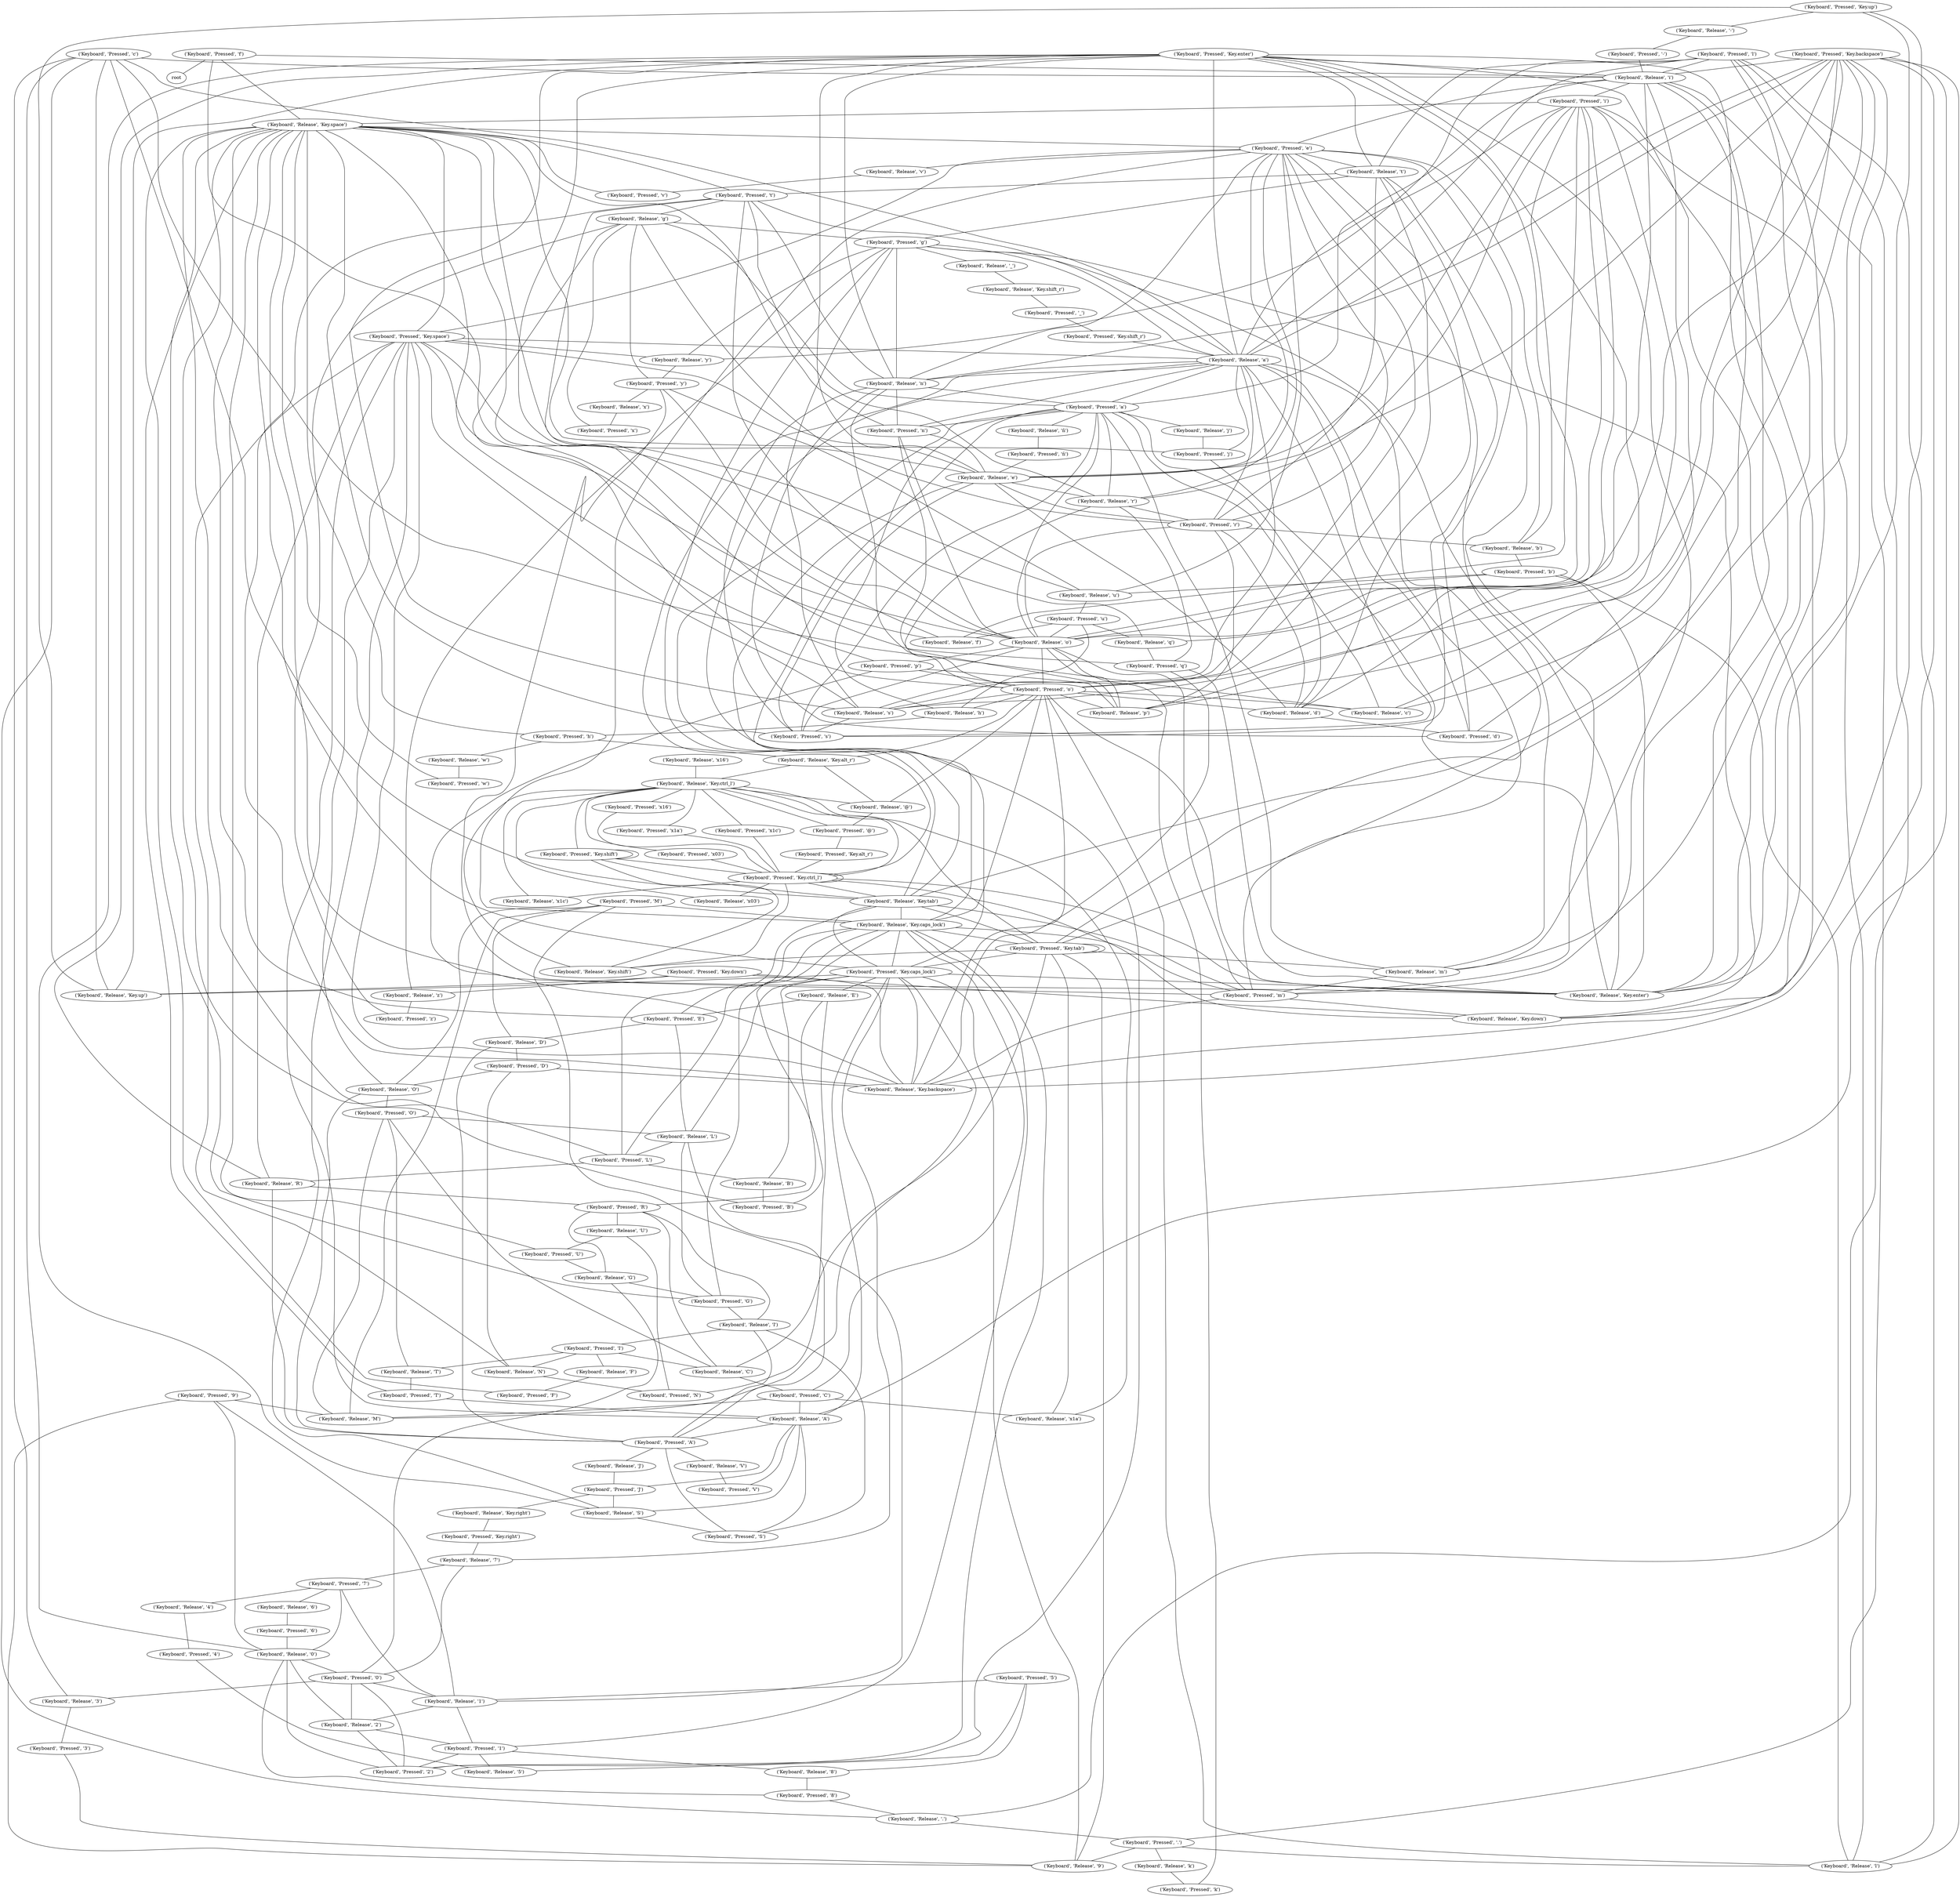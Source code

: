 graph {
	root
	"('Keyboard', 'Pressed', 'f')"
	"('Keyboard', 'Pressed', 'f')" -- root
	"('Keyboard', 'Pressed', 'f')" -- "('Keyboard', 'Release', 'i')"
	"('Keyboard', 'Pressed', 'f')" -- "('Keyboard', 'Release', 'Key.space')"
	"('Keyboard', 'Release', 'f')"
	"('Keyboard', 'Release', 'f')" -- "('Keyboard', 'Pressed', 'f')"
	"('Keyboard', 'Pressed', 'Key.enter')"
	"('Keyboard', 'Pressed', 'Key.enter')" -- "('Keyboard', 'Release', 'f')"
	"('Keyboard', 'Pressed', 'Key.enter')" -- "('Keyboard', 'Release', 'Key.enter')"
	"('Keyboard', 'Pressed', 'Key.enter')" -- "('Keyboard', 'Release', 'e')"
	"('Keyboard', 'Pressed', 'Key.enter')" -- "('Keyboard', 'Release', 'i')"
	"('Keyboard', 'Pressed', 'Key.enter')" -- "('Keyboard', 'Release', 'o')"
	"('Keyboard', 'Pressed', 'Key.enter')" -- "('Keyboard', 'Release', 't')"
	"('Keyboard', 'Pressed', 'Key.enter')" -- "('Keyboard', 'Release', 'R')"
	"('Keyboard', 'Pressed', 'Key.enter')" -- "('Keyboard', 'Release', 'S')"
	"('Keyboard', 'Pressed', 'Key.enter')" -- "('Keyboard', 'Release', 'm')"
	"('Keyboard', 'Pressed', 'Key.enter')" -- "('Keyboard', 'Release', 'a')"
	"('Keyboard', 'Pressed', 'Key.enter')" -- "('Keyboard', 'Release', 's')"
	"('Keyboard', 'Pressed', 'Key.enter')" -- "('Keyboard', 'Release', 'n')"
	"('Keyboard', 'Pressed', 'Key.enter')" -- "('Keyboard', 'Release', 'd')"
	"('Keyboard', 'Pressed', 'Key.enter')" -- "('Keyboard', 'Release', 'Key.down')"
	"('Keyboard', 'Pressed', 'Key.enter')" -- "('Keyboard', 'Release', 'Key.up')"
	"('Keyboard', 'Release', 'Key.enter')"
	"('Keyboard', 'Pressed', 'b')"
	"('Keyboard', 'Pressed', 'b')" -- "('Keyboard', 'Release', 'Key.enter')"
	"('Keyboard', 'Pressed', 'b')" -- "('Keyboard', 'Release', 'o')"
	"('Keyboard', 'Pressed', 'b')" -- "('Keyboard', 'Release', 'u')"
	"('Keyboard', 'Pressed', 'b')" -- "('Keyboard', 'Release', 'l')"
	"('Keyboard', 'Release', 'b')"
	"('Keyboard', 'Release', 'b')" -- "('Keyboard', 'Pressed', 'b')"
	"('Keyboard', 'Pressed', 'e')"
	"('Keyboard', 'Pressed', 'e')" -- "('Keyboard', 'Release', 'b')"
	"('Keyboard', 'Pressed', 'e')" -- "('Keyboard', 'Release', 'i')"
	"('Keyboard', 'Pressed', 'e')" -- "('Keyboard', 'Release', 'u')"
	"('Keyboard', 'Pressed', 'e')" -- "('Keyboard', 'Release', 't')"
	"('Keyboard', 'Pressed', 'e')" -- "('Keyboard', 'Pressed', 'Key.space')"
	"('Keyboard', 'Pressed', 'e')" -- "('Keyboard', 'Release', 'Key.caps_lock')"
	"('Keyboard', 'Pressed', 'e')" -- "('Keyboard', 'Release', 'm')"
	"('Keyboard', 'Pressed', 'e')" -- "('Keyboard', 'Pressed', 'r')"
	"('Keyboard', 'Pressed', 'e')" -- "('Keyboard', 'Release', 's')"
	"('Keyboard', 'Pressed', 'e')" -- "('Keyboard', 'Release', 'n')"
	"('Keyboard', 'Pressed', 'e')" -- "('Keyboard', 'Pressed', 'd')"
	"('Keyboard', 'Pressed', 'e')" -- "('Keyboard', 'Release', 'v')"
	"('Keyboard', 'Release', 'e')"
	"('Keyboard', 'Release', 'e')" -- "('Keyboard', 'Pressed', 'e')"
	"('Keyboard', 'Release', 'e')" -- "('Keyboard', 'Release', 'Key.space')"
	"('Keyboard', 'Release', 'e')" -- "('Keyboard', 'Pressed', 'r')"
	"('Keyboard', 'Release', 'e')" -- "('Keyboard', 'Release', 'r')"
	"('Keyboard', 'Release', 'e')" -- "('Keyboard', 'Release', 'd')"
	"('Keyboard', 'Pressed', 'i')"
	"('Keyboard', 'Pressed', 'i')" -- "('Keyboard', 'Release', 'f')"
	"('Keyboard', 'Pressed', 'i')" -- "('Keyboard', 'Release', 'b')"
	"('Keyboard', 'Pressed', 'i')" -- "('Keyboard', 'Release', 'e')"
	"('Keyboard', 'Pressed', 'i')" -- "('Keyboard', 'Release', 'o')"
	"('Keyboard', 'Pressed', 'i')" -- "('Keyboard', 'Release', 'Key.space')"
	"('Keyboard', 'Pressed', 'i')" -- "('Keyboard', 'Release', 'r')"
	"('Keyboard', 'Pressed', 'i')" -- "('Keyboard', 'Release', 'a')"
	"('Keyboard', 'Pressed', 'i')" -- "('Keyboard', 'Release', 'Key.backspace')"
	"('Keyboard', 'Pressed', 'i')" -- "('Keyboard', 'Release', 'p')"
	"('Keyboard', 'Pressed', 'i')" -- "('Keyboard', 'Release', 'c')"
	"('Keyboard', 'Pressed', 'i')" -- "('Keyboard', 'Release', 'l')"
	"('Keyboard', 'Release', 'i')"
	"('Keyboard', 'Release', 'i')" -- "('Keyboard', 'Pressed', 'i')"
	"('Keyboard', 'Pressed', 'o')"
	"('Keyboard', 'Pressed', 'o')" -- "('Keyboard', 'Release', 'Key.enter')"
	"('Keyboard', 'Pressed', 'o')" -- "('Keyboard', 'Release', 'i')"
	"('Keyboard', 'Pressed', 'o')" -- "('Keyboard', 'Release', 'o')"
	"('Keyboard', 'Pressed', 'o')" -- "('Keyboard', 'Release', 't')"
	"('Keyboard', 'Pressed', 'o')" -- "('Keyboard', 'Release', 'Key.caps_lock')"
	"('Keyboard', 'Pressed', 'o')" -- "('Keyboard', 'Release', 'h')"
	"('Keyboard', 'Pressed', 'o')" -- "('Keyboard', 'Release', 'r')"
	"('Keyboard', 'Pressed', 'o')" -- "('Keyboard', 'Release', 's')"
	"('Keyboard', 'Pressed', 'o')" -- "('Keyboard', 'Release', 'Key.backspace')"
	"('Keyboard', 'Pressed', 'o')" -- "('Keyboard', 'Release', 'n')"
	"('Keyboard', 'Pressed', 'o')" -- "('Keyboard', 'Release', 'd')"
	"('Keyboard', 'Pressed', 'o')" -- "('Keyboard', 'Release', 'g')"
	"('Keyboard', 'Pressed', 'o')" -- "('Keyboard', 'Release', 'p')"
	"('Keyboard', 'Pressed', 'o')" -- "('Keyboard', 'Release', 'c')"
	"('Keyboard', 'Pressed', 'o')" -- "('Keyboard', 'Release', 'l')"
	"('Keyboard', 'Pressed', 'o')" -- "('Keyboard', 'Release', '@')"
	"('Keyboard', 'Pressed', 'o')" -- "('Keyboard', 'Release', 'Key.alt_r')"
	"('Keyboard', 'Release', 'o')"
	"('Keyboard', 'Release', 'o')" -- "('Keyboard', 'Pressed', 'p')"
	"('Keyboard', 'Pressed', 'u')"
	"('Keyboard', 'Pressed', 'u')" -- "('Keyboard', 'Release', 'f')"
	"('Keyboard', 'Pressed', 'u')" -- "('Keyboard', 'Release', 'o')"
	"('Keyboard', 'Pressed', 'u')" -- "('Keyboard', 'Release', 'h')"
	"('Keyboard', 'Pressed', 'u')" -- "('Keyboard', 'Release', 'q')"
	"('Keyboard', 'Release', 'u')"
	"('Keyboard', 'Release', 'u')" -- "('Keyboard', 'Pressed', 'u')"
	"('Keyboard', 'Pressed', 't')"
	"('Keyboard', 'Pressed', 't')" -- "('Keyboard', 'Release', 'o')"
	"('Keyboard', 'Pressed', 't')" -- "('Keyboard', 'Release', 'u')"
	"('Keyboard', 'Pressed', 't')" -- "('Keyboard', 'Release', 'Key.space')"
	"('Keyboard', 'Pressed', 't')" -- "('Keyboard', 'Release', 'r')"
	"('Keyboard', 'Pressed', 't')" -- "('Keyboard', 'Release', 'a')"
	"('Keyboard', 'Pressed', 't')" -- "('Keyboard', 'Release', 'Key.backspace')"
	"('Keyboard', 'Pressed', 't')" -- "('Keyboard', 'Release', 'n')"
	"('Keyboard', 'Pressed', 't')" -- "('Keyboard', 'Release', 'g')"
	"('Keyboard', 'Release', 't')"
	"('Keyboard', 'Release', 't')" -- "('Keyboard', 'Pressed', 't')"
	"('Keyboard', 'Pressed', 'y')"
	"('Keyboard', 'Pressed', 'y')" -- "('Keyboard', 'Release', 'Key.enter')"
	"('Keyboard', 'Pressed', 'y')" -- "('Keyboard', 'Release', 'o')"
	"('Keyboard', 'Pressed', 'y')" -- "('Keyboard', 'Release', 'u')"
	"('Keyboard', 'Pressed', 'y')" -- "('Keyboard', 'Release', 'g')"
	"('Keyboard', 'Pressed', 'y')" -- "('Keyboard', 'Release', 'x')"
	"('Keyboard', 'Release', 'y')"
	"('Keyboard', 'Release', 'y')" -- "('Keyboard', 'Pressed', 'y')"
	"('Keyboard', 'Pressed', 'Key.space')"
	"('Keyboard', 'Pressed', 'Key.space')" -- "('Keyboard', 'Release', 'e')"
	"('Keyboard', 'Pressed', 'Key.space')" -- "('Keyboard', 'Release', 'o')"
	"('Keyboard', 'Pressed', 'Key.space')" -- "('Keyboard', 'Release', 'y')"
	"('Keyboard', 'Pressed', 'Key.space')" -- "('Keyboard', 'Release', 'R')"
	"('Keyboard', 'Pressed', 'Key.space')" -- "('Keyboard', 'Release', 'A')"
	"('Keyboard', 'Pressed', 'Key.space')" -- "('Keyboard', 'Release', 'S')"
	"('Keyboard', 'Pressed', 'Key.space')" -- "('Keyboard', 'Release', 'a')"
	"('Keyboard', 'Pressed', 'Key.space')" -- "('Keyboard', 'Release', 's')"
	"('Keyboard', 'Pressed', 'Key.space')" -- "('Keyboard', 'Release', 'Key.backspace')"
	"('Keyboard', 'Pressed', 'Key.space')" -- "('Keyboard', 'Release', 'q')"
	"('Keyboard', 'Pressed', 'Key.space')" -- "('Keyboard', 'Release', 'O')"
	"('Keyboard', 'Pressed', 'Key.space')" -- "('Keyboard', 'Release', 'N')"
	"('Keyboard', 'Release', 'Key.space')"
	"('Keyboard', 'Release', 'Key.space')" -- "('Keyboard', 'Pressed', 'e')"
	"('Keyboard', 'Release', 'Key.space')" -- "('Keyboard', 'Pressed', 'Key.space')"
	"('Keyboard', 'Pressed', 'Key.caps_lock')"
	"('Keyboard', 'Pressed', 'Key.caps_lock')" -- "('Keyboard', 'Release', 'Key.enter')"
	"('Keyboard', 'Pressed', 'Key.caps_lock')" -- "('Keyboard', 'Release', 'e')"
	"('Keyboard', 'Pressed', 'Key.caps_lock')" -- "('Keyboard', 'Release', 'Key.space')"
	"('Keyboard', 'Pressed', 'Key.caps_lock')" -- "('Keyboard', 'Release', 'Key.caps_lock')"
	"('Keyboard', 'Pressed', 'Key.caps_lock')" -- "('Keyboard', 'Release', 'A')"
	"('Keyboard', 'Pressed', 'Key.caps_lock')" -- "('Keyboard', 'Release', 'Key.backspace')"
	"('Keyboard', 'Pressed', 'Key.caps_lock')" -- "('Keyboard', 'Release', 'M')"
	"('Keyboard', 'Pressed', 'Key.caps_lock')" -- "('Keyboard', 'Release', 'L')"
	"('Keyboard', 'Pressed', 'Key.caps_lock')" -- "('Keyboard', 'Release', '9')"
	"('Keyboard', 'Pressed', 'Key.caps_lock')" -- "('Keyboard', 'Release', 'Key.tab')"
	"('Keyboard', 'Pressed', 'Key.caps_lock')" -- "('Keyboard', 'Release', 'Key.up')"
	"('Keyboard', 'Pressed', 'Key.caps_lock')" -- "('Keyboard', 'Release', 'B')"
	"('Keyboard', 'Pressed', 'Key.caps_lock')" -- "('Keyboard', 'Release', '7')"
	"('Keyboard', 'Pressed', 'Key.caps_lock')" -- "('Keyboard', 'Release', 'E')"
	"('Keyboard', 'Release', 'Key.caps_lock')"
	"('Keyboard', 'Release', 'Key.caps_lock')" -- "('Keyboard', 'Pressed', 'Key.tab')"
	"('Keyboard', 'Pressed', 'G')"
	"('Keyboard', 'Pressed', 'G')" -- "('Keyboard', 'Release', 'Key.space')"
	"('Keyboard', 'Pressed', 'G')" -- "('Keyboard', 'Release', 'Key.caps_lock')"
	"('Keyboard', 'Pressed', 'G')" -- "('Keyboard', 'Release', 'I')"
	"('Keyboard', 'Pressed', 'G')" -- "('Keyboard', 'Release', 'L')"
	"('Keyboard', 'Release', 'G')"
	"('Keyboard', 'Release', 'G')" -- "('Keyboard', 'Pressed', 'G')"
	"('Keyboard', 'Pressed', 'R')"
	"('Keyboard', 'Pressed', 'R')" -- "('Keyboard', 'Release', 'G')"
	"('Keyboard', 'Pressed', 'R')" -- "('Keyboard', 'Release', 'I')"
	"('Keyboard', 'Pressed', 'R')" -- "('Keyboard', 'Release', 'C')"
	"('Keyboard', 'Pressed', 'R')" -- "('Keyboard', 'Release', 'E')"
	"('Keyboard', 'Pressed', 'R')" -- "('Keyboard', 'Release', 'U')"
	"('Keyboard', 'Release', 'R')"
	"('Keyboard', 'Release', 'R')" -- "('Keyboard', 'Pressed', 'R')"
	"('Keyboard', 'Pressed', 'A')"
	"('Keyboard', 'Pressed', 'A')" -- "('Keyboard', 'Release', 'R')"
	"('Keyboard', 'Pressed', 'A')" -- "('Keyboard', 'Release', 'I')"
	"('Keyboard', 'Pressed', 'A')" -- "('Keyboard', 'Release', 'J')"
	"('Keyboard', 'Pressed', 'A')" -- "('Keyboard', 'Release', 'L')"
	"('Keyboard', 'Pressed', 'A')" -- "('Keyboard', 'Release', 'O')"
	"('Keyboard', 'Pressed', 'A')" -- "('Keyboard', 'Release', 'D')"
	"('Keyboard', 'Pressed', 'A')" -- "('Keyboard', 'Release', 'V')"
	"('Keyboard', 'Release', 'A')"
	"('Keyboard', 'Release', 'A')" -- "('Keyboard', 'Pressed', 'A')"
	"('Keyboard', 'Release', 'A')" -- "('Keyboard', 'Pressed', 'S')"
	"('Keyboard', 'Pressed', 'T')"
	"('Keyboard', 'Pressed', 'T')" -- "('Keyboard', 'Release', 'Key.space')"
	"('Keyboard', 'Pressed', 'T')" -- "('Keyboard', 'Release', 'A')"
	"('Keyboard', 'Release', 'T')"
	"('Keyboard', 'Release', 'T')" -- "('Keyboard', 'Pressed', 'T')"
	"('Keyboard', 'Pressed', 'I')"
	"('Keyboard', 'Pressed', 'I')" -- "('Keyboard', 'Release', 'T')"
	"('Keyboard', 'Pressed', 'I')" -- "('Keyboard', 'Release', 'C')"
	"('Keyboard', 'Pressed', 'I')" -- "('Keyboard', 'Release', 'N')"
	"('Keyboard', 'Pressed', 'I')" -- "('Keyboard', 'Release', 'F')"
	"('Keyboard', 'Release', 'I')"
	"('Keyboard', 'Release', 'I')" -- "('Keyboard', 'Pressed', 'I')"
	"('Keyboard', 'Pressed', 'S')"
	"('Keyboard', 'Pressed', 'S')" -- "('Keyboard', 'Pressed', 'A')"
	"('Keyboard', 'Pressed', 'S')" -- "('Keyboard', 'Release', 'I')"
	"('Keyboard', 'Release', 'S')"
	"('Keyboard', 'Release', 'S')" -- "('Keyboard', 'Release', 'A')"
	"('Keyboard', 'Release', 'S')" -- "('Keyboard', 'Pressed', 'S')"
	"('Keyboard', 'Pressed', 'J')"
	"('Keyboard', 'Pressed', 'J')" -- "('Keyboard', 'Release', 'A')"
	"('Keyboard', 'Pressed', 'J')" -- "('Keyboard', 'Release', 'S')"
	"('Keyboard', 'Pressed', 'J')" -- "('Keyboard', 'Release', 'Key.right')"
	"('Keyboard', 'Release', 'J')"
	"('Keyboard', 'Release', 'J')" -- "('Keyboard', 'Pressed', 'J')"
	"('Keyboard', 'Pressed', 'C')"
	"('Keyboard', 'Pressed', 'C')" -- "('Keyboard', 'Release', 'Key.caps_lock')"
	"('Keyboard', 'Pressed', 'C')" -- "('Keyboard', 'Release', 'A')"
	"('Keyboard', 'Pressed', 'C')" -- "('Keyboard', 'Release', 'M')"
	"('Keyboard', 'Pressed', 'C')" -- "('Keyboard', 'Release', '\x1a')"
	"('Keyboard', 'Release', 'C')"
	"('Keyboard', 'Release', 'C')" -- "('Keyboard', 'Pressed', 'C')"
	"('Keyboard', 'Pressed', 'm')"
	"('Keyboard', 'Pressed', 'm')" -- "('Keyboard', 'Release', 'i')"
	"('Keyboard', 'Pressed', 'm')" -- "('Keyboard', 'Release', 'o')"
	"('Keyboard', 'Pressed', 'm')" -- "('Keyboard', 'Release', 't')"
	"('Keyboard', 'Pressed', 'm')" -- "('Keyboard', 'Release', 'Key.space')"
	"('Keyboard', 'Pressed', 'm')" -- "('Keyboard', 'Release', 'Key.caps_lock')"
	"('Keyboard', 'Pressed', 'm')" -- "('Keyboard', 'Release', 'a')"
	"('Keyboard', 'Pressed', 'm')" -- "('Keyboard', 'Release', 'Key.backspace')"
	"('Keyboard', 'Pressed', 'm')" -- "('Keyboard', 'Release', 'Key.tab')"
	"('Keyboard', 'Pressed', 'm')" -- "('Keyboard', 'Release', 'Key.down')"
	"('Keyboard', 'Release', 'm')"
	"('Keyboard', 'Release', 'm')" -- "('Keyboard', 'Pressed', 'm')"
	"('Keyboard', 'Pressed', 'h')"
	"('Keyboard', 'Pressed', 'h')" -- "('Keyboard', 'Release', 'Key.space')"
	"('Keyboard', 'Pressed', 'h')" -- "('Keyboard', 'Release', 'w')"
	"('Keyboard', 'Pressed', 'h')" -- "('Keyboard', 'Release', 'Key.alt_r')"
	"('Keyboard', 'Release', 'h')"
	"('Keyboard', 'Release', 'h')" -- "('Keyboard', 'Pressed', 'h')"
	"('Keyboard', 'Pressed', 'r')"
	"('Keyboard', 'Pressed', 'r')" -- "('Keyboard', 'Release', 'b')"
	"('Keyboard', 'Pressed', 'r')" -- "('Keyboard', 'Release', 'o')"
	"('Keyboard', 'Pressed', 'r')" -- "('Keyboard', 'Release', 't')"
	"('Keyboard', 'Pressed', 'r')" -- "('Keyboard', 'Release', 'a')"
	"('Keyboard', 'Pressed', 'r')" -- "('Keyboard', 'Release', 'd')"
	"('Keyboard', 'Pressed', 'r')" -- "('Keyboard', 'Release', 'g')"
	"('Keyboard', 'Pressed', 'r')" -- "('Keyboard', 'Release', 'p')"
	"('Keyboard', 'Release', 'r')"
	"('Keyboard', 'Release', 'r')" -- "('Keyboard', 'Pressed', 'e')"
	"('Keyboard', 'Release', 'r')" -- "('Keyboard', 'Pressed', 'r')"
	"('Keyboard', 'Pressed', 'a')"
	"('Keyboard', 'Pressed', 'a')" -- "('Keyboard', 'Release', 'i')"
	"('Keyboard', 'Pressed', 'a')" -- "('Keyboard', 'Release', 'o')"
	"('Keyboard', 'Pressed', 'a')" -- "('Keyboard', 'Release', 'Key.caps_lock')"
	"('Keyboard', 'Pressed', 'a')" -- "('Keyboard', 'Release', 'm')"
	"('Keyboard', 'Pressed', 'a')" -- "('Keyboard', 'Release', 'h')"
	"('Keyboard', 'Pressed', 'a')" -- "('Keyboard', 'Release', 'r')"
	"('Keyboard', 'Pressed', 'a')" -- "('Keyboard', 'Pressed', 'n')"
	"('Keyboard', 'Pressed', 'a')" -- "('Keyboard', 'Release', 'd')"
	"('Keyboard', 'Pressed', 'a')" -- "('Keyboard', 'Release', 'g')"
	"('Keyboard', 'Pressed', 'a')" -- "('Keyboard', 'Release', 'j')"
	"('Keyboard', 'Pressed', 'a')" -- "('Keyboard', 'Release', 'c')"
	"('Keyboard', 'Pressed', 'a')" -- "('Keyboard', 'Release', 'Key.tab')"
	"('Keyboard', 'Pressed', 'a')" -- "('Keyboard', 'Release', 'ñ')"
	"('Keyboard', 'Pressed', 's')"
	"('Keyboard', 'Pressed', 's')" -- "('Keyboard', 'Release', 'e')"
	"('Keyboard', 'Pressed', 's')" -- "('Keyboard', 'Release', 'o')"
	"('Keyboard', 'Pressed', 's')" -- "('Keyboard', 'Release', 't')"
	"('Keyboard', 'Pressed', 's')" -- "('Keyboard', 'Release', 'Key.space')"
	"('Keyboard', 'Pressed', 's')" -- "('Keyboard', 'Pressed', 'a')"
	"('Keyboard', 'Pressed', 's')" -- "('Keyboard', 'Release', 'a')"
	"('Keyboard', 'Pressed', 's')" -- "('Keyboard', 'Release', 'n')"
	"('Keyboard', 'Release', 'a')"
	"('Keyboard', 'Release', 'a')" -- "('Keyboard', 'Pressed', 'a')"
	"('Keyboard', 'Release', 'a')" -- "('Keyboard', 'Release', 'n')"
	"('Keyboard', 'Release', 's')"
	"('Keyboard', 'Release', 's')" -- "('Keyboard', 'Pressed', 's')"
	"('Keyboard', 'Release', 's')" -- "('Keyboard', 'Release', 'a')"
	"('Keyboard', 'Pressed', 'Key.backspace')"
	"('Keyboard', 'Pressed', 'Key.backspace')" -- "('Keyboard', 'Release', 'Key.enter')"
	"('Keyboard', 'Pressed', 'Key.backspace')" -- "('Keyboard', 'Release', 'e')"
	"('Keyboard', 'Pressed', 'Key.backspace')" -- "('Keyboard', 'Release', 'i')"
	"('Keyboard', 'Pressed', 'Key.backspace')" -- "('Keyboard', 'Release', 'A')"
	"('Keyboard', 'Pressed', 'Key.backspace')" -- "('Keyboard', 'Release', 'm')"
	"('Keyboard', 'Pressed', 'Key.backspace')" -- "('Keyboard', 'Release', 'a')"
	"('Keyboard', 'Pressed', 'Key.backspace')" -- "('Keyboard', 'Release', 's')"
	"('Keyboard', 'Pressed', 'Key.backspace')" -- "('Keyboard', 'Release', 'Key.backspace')"
	"('Keyboard', 'Pressed', 'Key.backspace')" -- "('Keyboard', 'Release', 'n')"
	"('Keyboard', 'Pressed', 'Key.backspace')" -- "('Keyboard', 'Release', 'q')"
	"('Keyboard', 'Pressed', 'Key.backspace')" -- "('Keyboard', 'Release', 'p')"
	"('Keyboard', 'Pressed', 'Key.backspace')" -- "('Keyboard', 'Release', 'c')"
	"('Keyboard', 'Pressed', 'Key.backspace')" -- "('Keyboard', 'Release', 'l')"
	"('Keyboard', 'Release', 'Key.backspace')"
	"('Keyboard', 'Pressed', 'n')"
	"('Keyboard', 'Pressed', 'n')" -- "('Keyboard', 'Release', 'e')"
	"('Keyboard', 'Pressed', 'n')" -- "('Keyboard', 'Release', 'o')"
	"('Keyboard', 'Pressed', 'n')" -- "('Keyboard', 'Release', 'Key.space')"
	"('Keyboard', 'Pressed', 'n')" -- "('Keyboard', 'Release', 'a')"
	"('Keyboard', 'Pressed', 'n')" -- "('Keyboard', 'Release', 'p')"
	"('Keyboard', 'Release', 'n')"
	"('Keyboard', 'Release', 'n')" -- "('Keyboard', 'Pressed', 'a')"
	"('Keyboard', 'Release', 'n')" -- "('Keyboard', 'Pressed', 'n')"
	"('Keyboard', 'Pressed', 'd')"
	"('Keyboard', 'Pressed', 'd')" -- "('Keyboard', 'Release', 'i')"
	"('Keyboard', 'Pressed', 'd')" -- "('Keyboard', 'Release', 'a')"
	"('Keyboard', 'Pressed', 'd')" -- "('Keyboard', 'Release', 'n')"
	"('Keyboard', 'Release', 'd')"
	"('Keyboard', 'Release', 'd')" -- "('Keyboard', 'Pressed', 'e')"
	"('Keyboard', 'Release', 'd')" -- "('Keyboard', 'Pressed', 'd')"
	"('Keyboard', 'Pressed', 'w')"
	"('Keyboard', 'Pressed', 'w')" -- "('Keyboard', 'Release', 'Key.space')"
	"('Keyboard', 'Release', 'w')"
	"('Keyboard', 'Release', 'w')" -- "('Keyboard', 'Pressed', 'w')"
	"('Keyboard', 'Pressed', 'q')"
	"('Keyboard', 'Pressed', 'q')" -- "('Keyboard', 'Release', 'Key.enter')"
	"('Keyboard', 'Pressed', 'q')" -- "('Keyboard', 'Release', 'Key.space')"
	"('Keyboard', 'Pressed', 'q')" -- "('Keyboard', 'Release', 'r')"
	"('Keyboard', 'Pressed', 'q')" -- "('Keyboard', 'Release', 'Key.backspace')"
	"('Keyboard', 'Release', 'q')"
	"('Keyboard', 'Release', 'q')" -- "('Keyboard', 'Pressed', 'q')"
	"('Keyboard', 'Pressed', 'v')"
	"('Keyboard', 'Pressed', 'v')" -- "('Keyboard', 'Release', 'Key.space')"
	"('Keyboard', 'Release', 'v')"
	"('Keyboard', 'Release', 'v')" -- "('Keyboard', 'Pressed', 'v')"
	"('Keyboard', 'Pressed', 'g')"
	"('Keyboard', 'Pressed', 'g')" -- "('Keyboard', 'Release', 'Key.enter')"
	"('Keyboard', 'Pressed', 'g')" -- "('Keyboard', 'Release', 't')"
	"('Keyboard', 'Pressed', 'g')" -- "('Keyboard', 'Release', 'y')"
	"('Keyboard', 'Pressed', 'g')" -- "('Keyboard', 'Release', 'a')"
	"('Keyboard', 'Pressed', 'g')" -- "('Keyboard', 'Release', 's')"
	"('Keyboard', 'Pressed', 'g')" -- "('Keyboard', 'Release', 'n')"
	"('Keyboard', 'Pressed', 'g')" -- "('Keyboard', 'Release', '_')"
	"('Keyboard', 'Pressed', 'g')" -- "('Keyboard', 'Release', 'Key.tab')"
	"('Keyboard', 'Pressed', 'g')" -- "('Keyboard', 'Release', 'Key.down')"
	"('Keyboard', 'Pressed', 'g')" -- "('Keyboard', 'Release', 'z')"
	"('Keyboard', 'Release', 'g')"
	"('Keyboard', 'Release', 'g')" -- "('Keyboard', 'Pressed', 'g')"
	"('Keyboard', 'Pressed', 'j')"
	"('Keyboard', 'Pressed', 'j')" -- "('Keyboard', 'Release', 'Key.enter')"
	"('Keyboard', 'Pressed', 'j')" -- "('Keyboard', 'Release', 'Key.space')"
	"('Keyboard', 'Pressed', 'j')" -- "('Keyboard', 'Release', 'a')"
	"('Keyboard', 'Release', 'j')"
	"('Keyboard', 'Release', 'j')" -- "('Keyboard', 'Pressed', 'j')"
	"('Keyboard', 'Pressed', 'p')"
	"('Keyboard', 'Pressed', 'p')" -- "('Keyboard', 'Pressed', 'o')"
	"('Keyboard', 'Pressed', 'p')" -- "('Keyboard', 'Release', 'Key.space')"
	"('Keyboard', 'Pressed', 'p')" -- "('Keyboard', 'Release', 'Key.backspace')"
	"('Keyboard', 'Release', 'p')"
	"('Keyboard', 'Release', 'p')" -- "('Keyboard', 'Release', 'o')"
	"('Keyboard', 'Release', 'p')" -- "('Keyboard', 'Pressed', 'p')"
	"('Keyboard', 'Pressed', 'c')"
	"('Keyboard', 'Pressed', 'c')" -- "('Keyboard', 'Release', 'i')"
	"('Keyboard', 'Pressed', 'c')" -- "('Keyboard', 'Release', 'a')"
	"('Keyboard', 'Pressed', 'c')" -- "('Keyboard', 'Release', 'c')"
	"('Keyboard', 'Pressed', 'c')" -- "('Keyboard', 'Release', '.')"
	"('Keyboard', 'Pressed', 'c')" -- "('Keyboard', 'Release', '3')"
	"('Keyboard', 'Pressed', 'c')" -- "('Keyboard', 'Release', '0')"
	"('Keyboard', 'Pressed', 'c')" -- "('Keyboard', 'Release', 'Key.tab')"
	"('Keyboard', 'Pressed', 'c')" -- "('Keyboard', 'Release', 'Key.up')"
	"('Keyboard', 'Release', 'c')"
	"('Keyboard', 'Pressed', 'l')"
	"('Keyboard', 'Pressed', 'l')" -- "('Keyboard', 'Release', 'Key.enter')"
	"('Keyboard', 'Pressed', 'l')" -- "('Keyboard', 'Release', 'i')"
	"('Keyboard', 'Pressed', 'l')" -- "('Keyboard', 'Release', 't')"
	"('Keyboard', 'Pressed', 'l')" -- "('Keyboard', 'Release', 'y')"
	"('Keyboard', 'Pressed', 'l')" -- "('Keyboard', 'Release', 'a')"
	"('Keyboard', 'Pressed', 'l')" -- "('Keyboard', 'Release', 'l')"
	"('Keyboard', 'Pressed', 'l')" -- "('Keyboard', 'Release', '.')"
	"('Keyboard', 'Pressed', 'l')" -- "('Keyboard', 'Release', 'Key.tab')"
	"('Keyboard', 'Release', 'l')"
	"('Keyboard', 'Pressed', 'Key.shift_r')"
	"('Keyboard', 'Pressed', 'Key.shift_r')" -- "('Keyboard', 'Release', 'a')"
	"('Keyboard', 'Pressed', '_')"
	"('Keyboard', 'Pressed', '_')" -- "('Keyboard', 'Pressed', 'Key.shift_r')"
	"('Keyboard', 'Release', 'Key.shift_r')"
	"('Keyboard', 'Release', 'Key.shift_r')" -- "('Keyboard', 'Pressed', '_')"
	"('Keyboard', 'Release', '_')"
	"('Keyboard', 'Release', '_')" -- "('Keyboard', 'Release', 'Key.shift_r')"
	"('Keyboard', 'Pressed', 'Key.ctrl_l')"
	"('Keyboard', 'Pressed', 'Key.ctrl_l')" -- "('Keyboard', 'Release', 'Key.enter')"
	"('Keyboard', 'Pressed', 'Key.ctrl_l')" -- "('Keyboard', 'Release', 'a')"
	"('Keyboard', 'Pressed', 'Key.ctrl_l')" -- "('Keyboard', 'Pressed', 'Key.ctrl_l')"
	"('Keyboard', 'Pressed', 'Key.ctrl_l')" -- "('Keyboard', 'Release', 'Key.tab')"
	"('Keyboard', 'Pressed', 'Key.ctrl_l')" -- "('Keyboard', 'Release', 'Key.down')"
	"('Keyboard', 'Pressed', 'Key.ctrl_l')" -- "('Keyboard', 'Release', 'Key.shift')"
	"('Keyboard', 'Pressed', 'Key.ctrl_l')" -- "('Keyboard', 'Release', '\x1c')"
	"('Keyboard', 'Pressed', 'Key.ctrl_l')" -- "('Keyboard', 'Release', '\x03')"
	"('Keyboard', 'Pressed', 'Key.alt_r')"
	"('Keyboard', 'Pressed', 'Key.alt_r')" -- "('Keyboard', 'Pressed', 'Key.ctrl_l')"
	"('Keyboard', 'Pressed', '@')"
	"('Keyboard', 'Pressed', '@')" -- "('Keyboard', 'Pressed', 'Key.alt_r')"
	"('Keyboard', 'Release', '@')"
	"('Keyboard', 'Release', '@')" -- "('Keyboard', 'Pressed', '@')"
	"('Keyboard', 'Release', '@')" -- "('Keyboard', 'Release', 'Key.alt_r')"
	"('Keyboard', 'Release', 'Key.ctrl_l')"
	"('Keyboard', 'Release', 'Key.ctrl_l')" -- "('Keyboard', 'Pressed', 'Key.ctrl_l')"
	"('Keyboard', 'Release', 'Key.ctrl_l')" -- "('Keyboard', 'Pressed', '@')"
	"('Keyboard', 'Release', 'Key.ctrl_l')" -- "('Keyboard', 'Release', '@')"
	"('Keyboard', 'Release', 'Key.ctrl_l')" -- "('Keyboard', 'Pressed', '\x1a')"
	"('Keyboard', 'Release', 'Key.ctrl_l')" -- "('Keyboard', 'Pressed', 'Key.shift')"
	"('Keyboard', 'Release', 'Key.ctrl_l')" -- "('Keyboard', 'Pressed', '\x1c')"
	"('Keyboard', 'Release', 'Key.ctrl_l')" -- "('Keyboard', 'Pressed', '\x03')"
	"('Keyboard', 'Release', 'Key.ctrl_l')" -- "('Keyboard', 'Pressed', '\x16')"
	"('Keyboard', 'Release', 'Key.alt_r')"
	"('Keyboard', 'Release', 'Key.alt_r')" -- "('Keyboard', 'Release', 'Key.ctrl_l')"
	"('Keyboard', 'Pressed', '.')"
	"('Keyboard', 'Pressed', '.')" -- "('Keyboard', 'Release', 'i')"
	"('Keyboard', 'Pressed', '.')" -- "('Keyboard', 'Release', 'l')"
	"('Keyboard', 'Pressed', '.')" -- "('Keyboard', 'Release', '9')"
	"('Keyboard', 'Pressed', '.')" -- "('Keyboard', 'Release', 'k')"
	"('Keyboard', 'Release', '.')"
	"('Keyboard', 'Release', '.')" -- "('Keyboard', 'Pressed', '.')"
	"('Keyboard', 'Pressed', 'M')"
	"('Keyboard', 'Pressed', 'M')" -- "('Keyboard', 'Release', 'Key.caps_lock')"
	"('Keyboard', 'Pressed', 'M')" -- "('Keyboard', 'Release', 'M')"
	"('Keyboard', 'Pressed', 'M')" -- "('Keyboard', 'Release', 'O')"
	"('Keyboard', 'Pressed', 'M')" -- "('Keyboard', 'Release', 'D')"
	"('Keyboard', 'Pressed', 'M')" -- "('Keyboard', 'Release', '1')"
	"('Keyboard', 'Release', 'M')"
	"('Keyboard', 'Pressed', 'L')"
	"('Keyboard', 'Pressed', 'L')" -- "('Keyboard', 'Release', 'Key.space')"
	"('Keyboard', 'Pressed', 'L')" -- "('Keyboard', 'Release', 'Key.caps_lock')"
	"('Keyboard', 'Pressed', 'L')" -- "('Keyboard', 'Release', 'R')"
	"('Keyboard', 'Pressed', 'L')" -- "('Keyboard', 'Release', 'Key.tab')"
	"('Keyboard', 'Pressed', 'L')" -- "('Keyboard', 'Release', 'B')"
	"('Keyboard', 'Release', 'L')"
	"('Keyboard', 'Release', 'L')" -- "('Keyboard', 'Pressed', 'L')"
	"('Keyboard', 'Pressed', 'O')"
	"('Keyboard', 'Pressed', 'O')" -- "('Keyboard', 'Release', 'T')"
	"('Keyboard', 'Pressed', 'O')" -- "('Keyboard', 'Release', 'C')"
	"('Keyboard', 'Pressed', 'O')" -- "('Keyboard', 'Release', 'M')"
	"('Keyboard', 'Pressed', 'O')" -- "('Keyboard', 'Release', 'L')"
	"('Keyboard', 'Release', 'O')"
	"('Keyboard', 'Release', 'O')" -- "('Keyboard', 'Pressed', 'O')"
	"('Keyboard', 'Pressed', 'D')"
	"('Keyboard', 'Pressed', 'D')" -- "('Keyboard', 'Release', 'Key.backspace')"
	"('Keyboard', 'Pressed', 'D')" -- "('Keyboard', 'Release', 'O')"
	"('Keyboard', 'Pressed', 'D')" -- "('Keyboard', 'Release', 'N')"
	"('Keyboard', 'Release', 'D')"
	"('Keyboard', 'Release', 'D')" -- "('Keyboard', 'Pressed', 'D')"
	"('Keyboard', 'Pressed', '9')"
	"('Keyboard', 'Pressed', '9')" -- "('Keyboard', 'Release', 'M')"
	"('Keyboard', 'Pressed', '9')" -- "('Keyboard', 'Release', '9')"
	"('Keyboard', 'Pressed', '9')" -- "('Keyboard', 'Release', '0')"
	"('Keyboard', 'Pressed', '9')" -- "('Keyboard', 'Release', '1')"
	"('Keyboard', 'Release', '9')"
	"('Keyboard', 'Pressed', '3')"
	"('Keyboard', 'Pressed', '3')" -- "('Keyboard', 'Release', '9')"
	"('Keyboard', 'Release', '3')"
	"('Keyboard', 'Release', '3')" -- "('Keyboard', 'Pressed', '3')"
	"('Keyboard', 'Pressed', '0')"
	"('Keyboard', 'Pressed', '0')" -- "('Keyboard', 'Release', 'G')"
	"('Keyboard', 'Pressed', '0')" -- "('Keyboard', 'Release', '3')"
	"('Keyboard', 'Pressed', '0')" -- "('Keyboard', 'Release', '2')"
	"('Keyboard', 'Pressed', '0')" -- "('Keyboard', 'Release', '1')"
	"('Keyboard', 'Pressed', '0')" -- "('Keyboard', 'Release', '7')"
	"('Keyboard', 'Release', '0')"
	"('Keyboard', 'Release', '0')" -- "('Keyboard', 'Pressed', '0')"
	"('Keyboard', 'Release', '0')" -- "('Keyboard', 'Pressed', '2')"
	"('Keyboard', 'Pressed', '2')"
	"('Keyboard', 'Pressed', '2')" -- "('Keyboard', 'Release', 'Key.caps_lock')"
	"('Keyboard', 'Pressed', '2')" -- "('Keyboard', 'Release', 'a')"
	"('Keyboard', 'Pressed', '2')" -- "('Keyboard', 'Pressed', '0')"
	"('Keyboard', 'Pressed', '2')" -- "('Keyboard', 'Release', '2')"
	"('Keyboard', 'Release', '2')"
	"('Keyboard', 'Release', '2')" -- "('Keyboard', 'Release', '0')"
	"('Keyboard', 'Release', '2')" -- "('Keyboard', 'Pressed', '1')"
	"('Keyboard', 'Pressed', '1')"
	"('Keyboard', 'Pressed', '1')" -- "('Keyboard', 'Release', 'Key.caps_lock')"
	"('Keyboard', 'Pressed', '1')" -- "('Keyboard', 'Pressed', '2')"
	"('Keyboard', 'Pressed', '1')" -- "('Keyboard', 'Release', '8')"
	"('Keyboard', 'Pressed', '1')" -- "('Keyboard', 'Release', '5')"
	"('Keyboard', 'Release', '1')"
	"('Keyboard', 'Release', '1')" -- "('Keyboard', 'Release', '2')"
	"('Keyboard', 'Release', '1')" -- "('Keyboard', 'Pressed', '1')"
	"('Keyboard', 'Pressed', 'Key.tab')"
	"('Keyboard', 'Pressed', 'Key.tab')" -- "('Keyboard', 'Release', 'i')"
	"('Keyboard', 'Pressed', 'Key.tab')" -- "('Keyboard', 'Pressed', 'Key.caps_lock')"
	"('Keyboard', 'Pressed', 'Key.tab')" -- "('Keyboard', 'Release', 'C')"
	"('Keyboard', 'Pressed', 'Key.tab')" -- "('Keyboard', 'Release', 'm')"
	"('Keyboard', 'Pressed', 'Key.tab')" -- "('Keyboard', 'Release', 'a')"
	"('Keyboard', 'Pressed', 'Key.tab')" -- "('Keyboard', 'Release', 'Key.ctrl_l')"
	"('Keyboard', 'Pressed', 'Key.tab')" -- "('Keyboard', 'Release', '9')"
	"('Keyboard', 'Pressed', 'Key.tab')" -- "('Keyboard', 'Pressed', 'Key.tab')"
	"('Keyboard', 'Pressed', 'Key.tab')" -- "('Keyboard', 'Release', 'Key.tab')"
	"('Keyboard', 'Pressed', 'Key.tab')" -- "('Keyboard', 'Release', '\x1a')"
	"('Keyboard', 'Pressed', 'Key.tab')" -- "('Keyboard', 'Release', 'Key.shift')"
	"('Keyboard', 'Release', 'Key.tab')"
	"('Keyboard', 'Release', 'Key.tab')" -- "('Keyboard', 'Release', 'Key.caps_lock')"
	"('Keyboard', 'Pressed', 'k')"
	"('Keyboard', 'Pressed', 'k')" -- "('Keyboard', 'Release', 'o')"
	"('Keyboard', 'Release', 'k')"
	"('Keyboard', 'Release', 'k')" -- "('Keyboard', 'Pressed', 'k')"
	"('Keyboard', 'Pressed', 'ñ')"
	"('Keyboard', 'Pressed', 'ñ')" -- "('Keyboard', 'Release', 'e')"
	"('Keyboard', 'Release', 'ñ')"
	"('Keyboard', 'Release', 'ñ')" -- "('Keyboard', 'Pressed', 'ñ')"
	"('Keyboard', 'Pressed', 'Key.down')"
	"('Keyboard', 'Pressed', 'Key.down')" -- "('Keyboard', 'Release', 'Key.backspace')"
	"('Keyboard', 'Pressed', 'Key.down')" -- "('Keyboard', 'Release', 'Key.down')"
	"('Keyboard', 'Pressed', 'Key.down')" -- "('Keyboard', 'Release', 'Key.up')"
	"('Keyboard', 'Pressed', 'Key.down')" -- "('Keyboard', 'Release', 'z')"
	"('Keyboard', 'Release', 'Key.down')"
	"('Keyboard', 'Pressed', 'Key.up')"
	"('Keyboard', 'Pressed', 'Key.up')" -- "('Keyboard', 'Release', 'Key.enter')"
	"('Keyboard', 'Pressed', 'Key.up')" -- "('Keyboard', 'Release', 'Key.down')"
	"('Keyboard', 'Pressed', 'Key.up')" -- "('Keyboard', 'Release', 'Key.up')"
	"('Keyboard', 'Pressed', 'Key.up')" -- "('Keyboard', 'Release', '-')"
	"('Keyboard', 'Release', 'Key.up')"
	"('Keyboard', 'Pressed', '-')"
	"('Keyboard', 'Pressed', '-')" -- "('Keyboard', 'Release', 'i')"
	"('Keyboard', 'Release', '-')"
	"('Keyboard', 'Release', '-')" -- "('Keyboard', 'Pressed', '-')"
	"('Keyboard', 'Pressed', 'B')"
	"('Keyboard', 'Pressed', 'B')" -- "('Keyboard', 'Release', 'Key.space')"
	"('Keyboard', 'Pressed', 'B')" -- "('Keyboard', 'Release', 'Key.caps_lock')"
	"('Keyboard', 'Release', 'B')"
	"('Keyboard', 'Release', 'B')" -- "('Keyboard', 'Pressed', 'B')"
	"('Keyboard', 'Pressed', '7')"
	"('Keyboard', 'Pressed', '7')" -- "('Keyboard', 'Release', '0')"
	"('Keyboard', 'Pressed', '7')" -- "('Keyboard', 'Release', '1')"
	"('Keyboard', 'Pressed', '7')" -- "('Keyboard', 'Release', '6')"
	"('Keyboard', 'Pressed', '7')" -- "('Keyboard', 'Release', '4')"
	"('Keyboard', 'Release', '7')"
	"('Keyboard', 'Release', '7')" -- "('Keyboard', 'Pressed', '7')"
	"('Keyboard', 'Pressed', '6')"
	"('Keyboard', 'Pressed', '6')" -- "('Keyboard', 'Release', '0')"
	"('Keyboard', 'Release', '6')"
	"('Keyboard', 'Release', '6')" -- "('Keyboard', 'Pressed', '6')"
	"('Keyboard', 'Pressed', '8')"
	"('Keyboard', 'Pressed', '8')" -- "('Keyboard', 'Release', '.')"
	"('Keyboard', 'Pressed', '8')" -- "('Keyboard', 'Release', '0')"
	"('Keyboard', 'Release', '8')"
	"('Keyboard', 'Release', '8')" -- "('Keyboard', 'Pressed', '8')"
	"('Keyboard', 'Pressed', '5')"
	"('Keyboard', 'Pressed', '5')" -- "('Keyboard', 'Release', '1')"
	"('Keyboard', 'Pressed', '5')" -- "('Keyboard', 'Release', '8')"
	"('Keyboard', 'Pressed', '5')" -- "('Keyboard', 'Release', '5')"
	"('Keyboard', 'Release', '5')"
	"('Keyboard', 'Pressed', '4')"
	"('Keyboard', 'Pressed', '4')" -- "('Keyboard', 'Release', '5')"
	"('Keyboard', 'Release', '4')"
	"('Keyboard', 'Release', '4')" -- "('Keyboard', 'Pressed', '4')"
	"('Keyboard', 'Pressed', 'Key.right')"
	"('Keyboard', 'Pressed', 'Key.right')" -- "('Keyboard', 'Release', '7')"
	"('Keyboard', 'Release', 'Key.right')"
	"('Keyboard', 'Release', 'Key.right')" -- "('Keyboard', 'Pressed', 'Key.right')"
	"('Keyboard', 'Pressed', 'V')"
	"('Keyboard', 'Pressed', 'V')" -- "('Keyboard', 'Release', 'A')"
	"('Keyboard', 'Release', 'V')"
	"('Keyboard', 'Release', 'V')" -- "('Keyboard', 'Pressed', 'V')"
	"('Keyboard', 'Pressed', 'E')"
	"('Keyboard', 'Pressed', 'E')" -- "('Keyboard', 'Release', 'Key.space')"
	"('Keyboard', 'Pressed', 'E')" -- "('Keyboard', 'Release', 'Key.caps_lock')"
	"('Keyboard', 'Pressed', 'E')" -- "('Keyboard', 'Release', 'L')"
	"('Keyboard', 'Pressed', 'E')" -- "('Keyboard', 'Release', 'D')"
	"('Keyboard', 'Release', 'E')"
	"('Keyboard', 'Release', 'E')" -- "('Keyboard', 'Pressed', 'E')"
	"('Keyboard', 'Pressed', '\x1a')"
	"('Keyboard', 'Pressed', '\x1a')" -- "('Keyboard', 'Pressed', 'Key.ctrl_l')"
	"('Keyboard', 'Release', '\x1a')"
	"('Keyboard', 'Release', '\x1a')" -- "('Keyboard', 'Release', 'Key.ctrl_l')"
	"('Keyboard', 'Pressed', 'U')"
	"('Keyboard', 'Pressed', 'U')" -- "('Keyboard', 'Release', 'Key.space')"
	"('Keyboard', 'Pressed', 'U')" -- "('Keyboard', 'Release', 'G')"
	"('Keyboard', 'Release', 'U')"
	"('Keyboard', 'Release', 'U')" -- "('Keyboard', 'Pressed', 'U')"
	"('Keyboard', 'Pressed', 'N')"
	"('Keyboard', 'Pressed', 'N')" -- "('Keyboard', 'Release', 'E')"
	"('Keyboard', 'Pressed', 'N')" -- "('Keyboard', 'Release', 'U')"
	"('Keyboard', 'Release', 'N')"
	"('Keyboard', 'Release', 'N')" -- "('Keyboard', 'Pressed', 'N')"
	"('Keyboard', 'Pressed', 'F')"
	"('Keyboard', 'Pressed', 'F')" -- "('Keyboard', 'Release', 'Key.space')"
	"('Keyboard', 'Release', 'F')"
	"('Keyboard', 'Release', 'F')" -- "('Keyboard', 'Pressed', 'F')"
	"('Keyboard', 'Pressed', 'Key.shift')"
	"('Keyboard', 'Pressed', 'Key.shift')" -- "('Keyboard', 'Pressed', 'Key.ctrl_l')"
	"('Keyboard', 'Pressed', 'Key.shift')" -- "('Keyboard', 'Release', 'Key.tab')"
	"('Keyboard', 'Pressed', 'Key.shift')" -- "('Keyboard', 'Pressed', 'Key.shift')"
	"('Keyboard', 'Pressed', 'Key.shift')" -- "('Keyboard', 'Release', 'Key.shift')"
	"('Keyboard', 'Release', 'Key.shift')"
	"('Keyboard', 'Release', 'Key.shift')" -- "('Keyboard', 'Release', 'Key.ctrl_l')"
	"('Keyboard', 'Pressed', '\x1c')"
	"('Keyboard', 'Pressed', '\x1c')" -- "('Keyboard', 'Pressed', 'Key.ctrl_l')"
	"('Keyboard', 'Release', '\x1c')"
	"('Keyboard', 'Release', '\x1c')" -- "('Keyboard', 'Release', 'Key.ctrl_l')"
	"('Keyboard', 'Pressed', 'x')"
	"('Keyboard', 'Pressed', 'x')" -- "('Keyboard', 'Release', 'g')"
	"('Keyboard', 'Release', 'x')"
	"('Keyboard', 'Release', 'x')" -- "('Keyboard', 'Pressed', 'x')"
	"('Keyboard', 'Pressed', 'z')"
	"('Keyboard', 'Pressed', 'z')" -- "('Keyboard', 'Release', 'g')"
	"('Keyboard', 'Release', 'z')"
	"('Keyboard', 'Release', 'z')" -- "('Keyboard', 'Pressed', 'z')"
	"('Keyboard', 'Pressed', '\x03')"
	"('Keyboard', 'Pressed', '\x03')" -- "('Keyboard', 'Pressed', 'Key.ctrl_l')"
	"('Keyboard', 'Release', '\x03')"
	"('Keyboard', 'Release', '\x03')" -- "('Keyboard', 'Release', 'Key.ctrl_l')"
	"('Keyboard', 'Pressed', '\x16')"
	"('Keyboard', 'Pressed', '\x16')" -- "('Keyboard', 'Pressed', 'Key.ctrl_l')"
	"('Keyboard', 'Release', '\x16')"
	"('Keyboard', 'Release', '\x16')" -- "('Keyboard', 'Release', 'Key.ctrl_l')"
}
